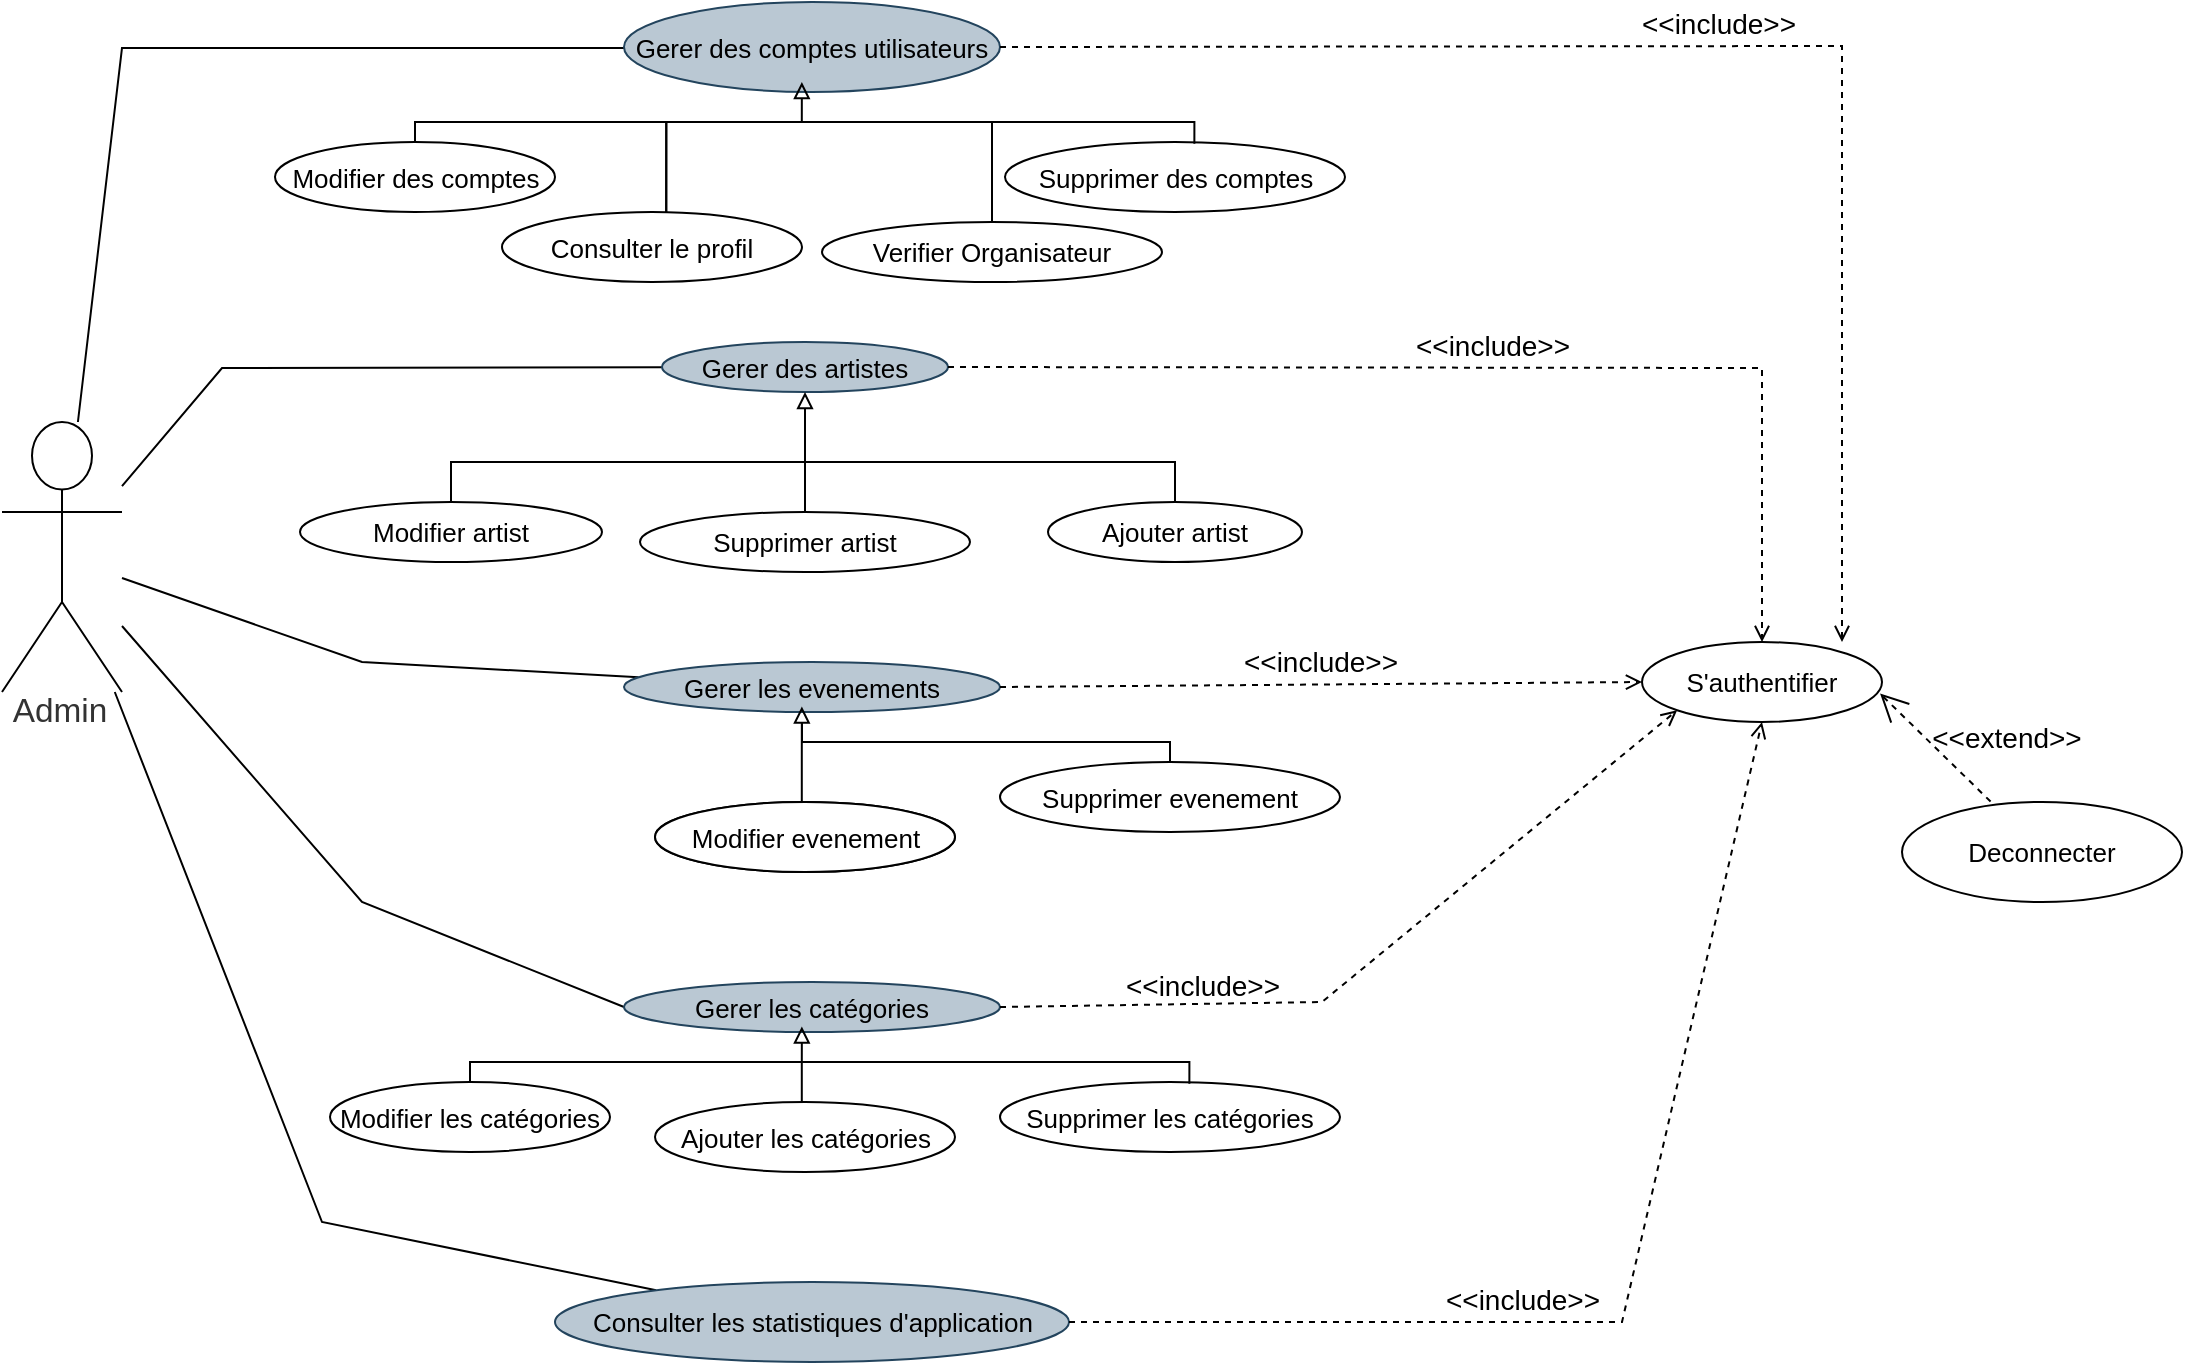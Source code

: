 <mxfile version="21.0.2" type="github">
  <diagram name="Page-1" id="7BaUvszCBu6dx5qAS3bt">
    <mxGraphModel dx="1222" dy="631" grid="1" gridSize="10" guides="1" tooltips="1" connect="1" arrows="1" fold="1" page="1" pageScale="1" pageWidth="1169" pageHeight="827" math="0" shadow="0">
      <root>
        <mxCell id="0" />
        <mxCell id="1" parent="0" />
        <mxCell id="U9_1Y7d2OegKnLiAlMFN-22" style="edgeStyle=none;rounded=0;orthogonalLoop=1;jettySize=auto;html=1;fontSize=14;endArrow=none;endFill=0;" parent="1" source="at9j3Gz7QIBB9mjerq5c-3" edge="1">
          <mxGeometry relative="1" as="geometry">
            <mxPoint x="360" y="103" as="targetPoint" />
            <Array as="points">
              <mxPoint x="100" y="103" />
            </Array>
          </mxGeometry>
        </mxCell>
        <mxCell id="at9j3Gz7QIBB9mjerq5c-3" value="Admin" style="html=1;overflow=block;blockSpacing=1;shape=umlActor;labelPosition=center;verticalLabelPosition=bottom;verticalAlign=top;whiteSpace=nowrap;fontSize=16.7;fontColor=#333333;align=center;spacing=0;strokeColor=#000000;strokeOpacity=100;rounded=1;absoluteArcSize=1;arcSize=9;strokeWidth=1;lucidId=TCmtfz8hAuSR;" parent="1" vertex="1">
          <mxGeometry x="40" y="290" width="60" height="135" as="geometry" />
        </mxCell>
        <mxCell id="at9j3Gz7QIBB9mjerq5c-4" value="Gerer des comptes utilisateurs" style="html=1;overflow=block;blockSpacing=1;whiteSpace=wrap;ellipse;fontSize=13;spacing=3.8;strokeColor=#23445d;strokeOpacity=100;rounded=1;absoluteArcSize=1;arcSize=9;strokeWidth=1;lucidId=2CmtHglSXUaJ;fillColor=#bac8d3;" parent="1" vertex="1">
          <mxGeometry x="351" y="80" width="188" height="45" as="geometry" />
        </mxCell>
        <mxCell id="U9_1Y7d2OegKnLiAlMFN-26" style="edgeStyle=none;rounded=0;orthogonalLoop=1;jettySize=auto;html=1;fontSize=14;endArrow=none;endFill=0;" parent="1" source="at9j3Gz7QIBB9mjerq5c-6" target="at9j3Gz7QIBB9mjerq5c-3" edge="1">
          <mxGeometry relative="1" as="geometry">
            <Array as="points">
              <mxPoint x="200" y="690" />
            </Array>
          </mxGeometry>
        </mxCell>
        <mxCell id="at9j3Gz7QIBB9mjerq5c-6" value="Consulter les  statistiques d&#39;application" style="html=1;overflow=block;blockSpacing=1;whiteSpace=wrap;ellipse;fontSize=13;spacing=3.8;strokeColor=#23445d;strokeOpacity=100;rounded=1;absoluteArcSize=1;arcSize=9;strokeWidth=1;lucidId=4Cmtud14x5Y7;fillColor=#bac8d3;" parent="1" vertex="1">
          <mxGeometry x="316.5" y="720" width="257" height="40" as="geometry" />
        </mxCell>
        <mxCell id="U9_1Y7d2OegKnLiAlMFN-20" style="edgeStyle=orthogonalEdgeStyle;rounded=0;orthogonalLoop=1;jettySize=auto;html=1;fontSize=14;endArrow=none;endFill=0;entryX=0.547;entryY=0.008;entryDx=0;entryDy=0;entryPerimeter=0;" parent="1" source="at9j3Gz7QIBB9mjerq5c-8" target="at9j3Gz7QIBB9mjerq5c-14" edge="1">
          <mxGeometry relative="1" as="geometry">
            <mxPoint x="370" y="170" as="targetPoint" />
            <Array as="points">
              <mxPoint x="535" y="140" />
              <mxPoint x="372" y="140" />
            </Array>
          </mxGeometry>
        </mxCell>
        <mxCell id="at9j3Gz7QIBB9mjerq5c-8" value="Verifier Organisateur" style="html=1;overflow=block;blockSpacing=1;whiteSpace=wrap;ellipse;fontSize=13;spacing=3.8;strokeColor=#000000;strokeOpacity=100;rounded=1;absoluteArcSize=1;arcSize=9;strokeWidth=1;lucidId=6CmtnAD3XU6T;" parent="1" vertex="1">
          <mxGeometry x="450" y="190" width="170" height="30" as="geometry" />
        </mxCell>
        <mxCell id="U9_1Y7d2OegKnLiAlMFN-23" style="edgeStyle=none;rounded=0;orthogonalLoop=1;jettySize=auto;html=1;fontSize=14;endArrow=none;endFill=0;" parent="1" source="at9j3Gz7QIBB9mjerq5c-10" target="at9j3Gz7QIBB9mjerq5c-3" edge="1">
          <mxGeometry relative="1" as="geometry">
            <Array as="points">
              <mxPoint x="150" y="263" />
            </Array>
          </mxGeometry>
        </mxCell>
        <mxCell id="at9j3Gz7QIBB9mjerq5c-10" value="Gerer des artistes" style="html=1;overflow=block;blockSpacing=1;whiteSpace=wrap;ellipse;fontSize=13;spacing=3.8;strokeColor=#23445d;strokeOpacity=100;rounded=1;absoluteArcSize=1;arcSize=9;strokeWidth=1;lucidId=9Cmt3dIYTxuM;fillColor=#bac8d3;" parent="1" vertex="1">
          <mxGeometry x="370" y="250" width="143" height="25" as="geometry" />
        </mxCell>
        <mxCell id="at9j3Gz7QIBB9mjerq5c-12" value="Supprimer des comptes" style="html=1;overflow=block;blockSpacing=1;whiteSpace=wrap;ellipse;fontSize=13;spacing=3.8;strokeColor=#000000;strokeOpacity=100;rounded=1;absoluteArcSize=1;arcSize=9;strokeWidth=1;lucidId=UEmtKaLi1W1V;" parent="1" vertex="1">
          <mxGeometry x="541.5" y="150" width="170" height="35" as="geometry" />
        </mxCell>
        <mxCell id="U9_1Y7d2OegKnLiAlMFN-2" style="edgeStyle=orthogonalEdgeStyle;rounded=0;orthogonalLoop=1;jettySize=auto;html=1;entryX=0.473;entryY=0.889;entryDx=0;entryDy=0;entryPerimeter=0;fontSize=14;endArrow=block;endFill=0;exitX=0.548;exitY=0.042;exitDx=0;exitDy=0;exitPerimeter=0;" parent="1" source="at9j3Gz7QIBB9mjerq5c-14" target="at9j3Gz7QIBB9mjerq5c-4" edge="1">
          <mxGeometry relative="1" as="geometry">
            <Array as="points">
              <mxPoint x="372" y="140" />
              <mxPoint x="440" y="140" />
            </Array>
          </mxGeometry>
        </mxCell>
        <mxCell id="at9j3Gz7QIBB9mjerq5c-14" value="Consulter le profil" style="html=1;overflow=block;blockSpacing=1;whiteSpace=wrap;ellipse;fontSize=13;spacing=3.8;strokeColor=#000000;strokeOpacity=100;rounded=1;absoluteArcSize=1;arcSize=9;strokeWidth=1;lucidId=9EmtDgn2g~nr;" parent="1" vertex="1">
          <mxGeometry x="290" y="185" width="150" height="35" as="geometry" />
        </mxCell>
        <mxCell id="at9j3Gz7QIBB9mjerq5c-16" value="Modifier des comptes" style="html=1;overflow=block;blockSpacing=1;whiteSpace=wrap;ellipse;fontSize=13;spacing=3.8;strokeColor=#000000;strokeOpacity=100;rounded=1;absoluteArcSize=1;arcSize=9;strokeWidth=1;lucidId=lFmtOqZzf6Zj;" parent="1" vertex="1">
          <mxGeometry x="176.5" y="150" width="140" height="35" as="geometry" />
        </mxCell>
        <mxCell id="at9j3Gz7QIBB9mjerq5c-18" value="Ajouter artist" style="html=1;overflow=block;blockSpacing=1;whiteSpace=wrap;ellipse;fontSize=13;spacing=3.8;strokeColor=#000000;strokeOpacity=100;rounded=1;absoluteArcSize=1;arcSize=9;strokeWidth=1;lucidId=9Cmt3dIYTxuM;" parent="1" vertex="1">
          <mxGeometry x="563" y="330" width="127" height="30" as="geometry" />
        </mxCell>
        <mxCell id="at9j3Gz7QIBB9mjerq5c-19" style="edgeStyle=none;rounded=0;orthogonalLoop=1;jettySize=auto;html=1;exitX=0.5;exitY=0;exitDx=0;exitDy=0;entryX=0.5;entryY=1;entryDx=0;entryDy=0;fontSize=14;endArrow=block;endFill=0;strokeColor=#000000;strokeWidth=1;" parent="1" source="at9j3Gz7QIBB9mjerq5c-20" target="at9j3Gz7QIBB9mjerq5c-10" edge="1">
          <mxGeometry relative="1" as="geometry" />
        </mxCell>
        <mxCell id="at9j3Gz7QIBB9mjerq5c-20" value="Supprimer artist" style="html=1;overflow=block;blockSpacing=1;whiteSpace=wrap;ellipse;fontSize=13;spacing=3.8;strokeColor=#000000;strokeOpacity=100;rounded=1;absoluteArcSize=1;arcSize=9;strokeWidth=1;lucidId=9Cmt3dIYTxuM;" parent="1" vertex="1">
          <mxGeometry x="359" y="335" width="165" height="30" as="geometry" />
        </mxCell>
        <mxCell id="at9j3Gz7QIBB9mjerq5c-31" style="edgeStyle=orthogonalEdgeStyle;rounded=0;orthogonalLoop=1;jettySize=auto;html=1;exitX=0.5;exitY=0;exitDx=0;exitDy=0;entryX=0.5;entryY=0;entryDx=0;entryDy=0;strokeColor=#000000;strokeWidth=1;endArrow=none;endFill=0;" parent="1" source="at9j3Gz7QIBB9mjerq5c-22" target="at9j3Gz7QIBB9mjerq5c-18" edge="1">
          <mxGeometry relative="1" as="geometry" />
        </mxCell>
        <mxCell id="at9j3Gz7QIBB9mjerq5c-22" value="Modifier artist" style="html=1;overflow=block;blockSpacing=1;whiteSpace=wrap;ellipse;fontSize=13;spacing=3.8;strokeColor=#000000;strokeOpacity=100;rounded=1;absoluteArcSize=1;arcSize=9;strokeWidth=1;lucidId=9Cmt3dIYTxuM;" parent="1" vertex="1">
          <mxGeometry x="189" y="330" width="151" height="30" as="geometry" />
        </mxCell>
        <mxCell id="at9j3Gz7QIBB9mjerq5c-23" value="S&#39;authentifier" style="html=1;overflow=block;blockSpacing=1;whiteSpace=wrap;ellipse;fontSize=13;spacing=3.8;strokeColor=#000000;strokeOpacity=100;rounded=1;absoluteArcSize=1;arcSize=9;strokeWidth=1;lucidId=XvitAHHM73nt;" parent="1" vertex="1">
          <mxGeometry x="860" y="400" width="120" height="40" as="geometry" />
        </mxCell>
        <mxCell id="at9j3Gz7QIBB9mjerq5c-24" value="Deconnecter" style="html=1;overflow=block;blockSpacing=1;whiteSpace=wrap;ellipse;fontSize=13;spacing=3.8;strokeColor=#000000;strokeOpacity=100;rounded=1;absoluteArcSize=1;arcSize=9;strokeWidth=1;lucidId=XvitmW9DInrr;" parent="1" vertex="1">
          <mxGeometry x="990" y="480" width="140" height="50" as="geometry" />
        </mxCell>
        <mxCell id="U9_1Y7d2OegKnLiAlMFN-1" style="edgeStyle=orthogonalEdgeStyle;rounded=0;orthogonalLoop=1;jettySize=auto;html=1;entryX=0.557;entryY=0.024;entryDx=0;entryDy=0;strokeColor=#000000;strokeWidth=1;endArrow=none;endFill=0;entryPerimeter=0;exitX=0.5;exitY=0;exitDx=0;exitDy=0;" parent="1" source="at9j3Gz7QIBB9mjerq5c-16" target="at9j3Gz7QIBB9mjerq5c-12" edge="1">
          <mxGeometry relative="1" as="geometry">
            <mxPoint x="270" y="125" as="sourcePoint" />
            <mxPoint x="632.0" y="125.0" as="targetPoint" />
            <Array as="points">
              <mxPoint x="274" y="140" />
              <mxPoint x="634" y="140" />
            </Array>
          </mxGeometry>
        </mxCell>
        <mxCell id="U9_1Y7d2OegKnLiAlMFN-24" style="edgeStyle=none;rounded=0;orthogonalLoop=1;jettySize=auto;html=1;fontSize=14;endArrow=none;endFill=0;" parent="1" source="U9_1Y7d2OegKnLiAlMFN-4" target="at9j3Gz7QIBB9mjerq5c-3" edge="1">
          <mxGeometry relative="1" as="geometry">
            <Array as="points">
              <mxPoint x="220" y="410" />
            </Array>
          </mxGeometry>
        </mxCell>
        <mxCell id="U9_1Y7d2OegKnLiAlMFN-4" value="&lt;div&gt;Gerer les evenements&lt;/div&gt;" style="html=1;overflow=block;blockSpacing=1;whiteSpace=wrap;ellipse;fontSize=13;spacing=3.8;strokeColor=#23445d;strokeOpacity=100;rounded=1;absoluteArcSize=1;arcSize=9;strokeWidth=1;lucidId=2CmtHglSXUaJ;fillColor=#bac8d3;" parent="1" vertex="1">
          <mxGeometry x="351" y="410" width="188" height="25" as="geometry" />
        </mxCell>
        <mxCell id="67FvCQ2vxUazK2SPSbp2-1" style="edgeStyle=orthogonalEdgeStyle;rounded=0;orthogonalLoop=1;jettySize=auto;html=1;endArrow=none;endFill=0;" edge="1" parent="1" source="U9_1Y7d2OegKnLiAlMFN-5">
          <mxGeometry relative="1" as="geometry">
            <mxPoint x="440" y="440" as="targetPoint" />
            <Array as="points">
              <mxPoint x="624" y="450" />
              <mxPoint x="440" y="450" />
            </Array>
          </mxGeometry>
        </mxCell>
        <mxCell id="U9_1Y7d2OegKnLiAlMFN-5" value="Supprimer evenement" style="html=1;overflow=block;blockSpacing=1;whiteSpace=wrap;ellipse;fontSize=13;spacing=3.8;strokeColor=#000000;strokeOpacity=100;rounded=1;absoluteArcSize=1;arcSize=9;strokeWidth=1;lucidId=UEmtKaLi1W1V;" parent="1" vertex="1">
          <mxGeometry x="539" y="460" width="170" height="35" as="geometry" />
        </mxCell>
        <mxCell id="U9_1Y7d2OegKnLiAlMFN-6" style="edgeStyle=orthogonalEdgeStyle;rounded=0;orthogonalLoop=1;jettySize=auto;html=1;entryX=0.473;entryY=0.889;entryDx=0;entryDy=0;entryPerimeter=0;fontSize=14;endArrow=block;endFill=0;" parent="1" source="U9_1Y7d2OegKnLiAlMFN-7" target="U9_1Y7d2OegKnLiAlMFN-4" edge="1">
          <mxGeometry relative="1" as="geometry">
            <Array as="points">
              <mxPoint x="440" y="457" />
            </Array>
          </mxGeometry>
        </mxCell>
        <mxCell id="U9_1Y7d2OegKnLiAlMFN-7" value="Consulter le profil" style="html=1;overflow=block;blockSpacing=1;whiteSpace=wrap;ellipse;fontSize=13;spacing=3.8;strokeColor=#000000;strokeOpacity=100;rounded=1;absoluteArcSize=1;arcSize=9;strokeWidth=1;lucidId=9EmtDgn2g~nr;" parent="1" vertex="1">
          <mxGeometry x="366.5" y="480" width="150" height="35" as="geometry" />
        </mxCell>
        <mxCell id="U9_1Y7d2OegKnLiAlMFN-10" value="Modifier evenement" style="html=1;overflow=block;blockSpacing=1;whiteSpace=wrap;ellipse;fontSize=13;spacing=3.8;strokeColor=#000000;strokeOpacity=100;rounded=1;absoluteArcSize=1;arcSize=9;strokeWidth=1;lucidId=9EmtDgn2g~nr;" parent="1" vertex="1">
          <mxGeometry x="366.5" y="480" width="150" height="35" as="geometry" />
        </mxCell>
        <mxCell id="U9_1Y7d2OegKnLiAlMFN-25" style="edgeStyle=none;rounded=0;orthogonalLoop=1;jettySize=auto;html=1;exitX=0;exitY=0.5;exitDx=0;exitDy=0;fontSize=14;endArrow=none;endFill=0;" parent="1" source="U9_1Y7d2OegKnLiAlMFN-11" target="at9j3Gz7QIBB9mjerq5c-3" edge="1">
          <mxGeometry relative="1" as="geometry">
            <Array as="points">
              <mxPoint x="220" y="530" />
            </Array>
          </mxGeometry>
        </mxCell>
        <mxCell id="U9_1Y7d2OegKnLiAlMFN-11" value="&lt;div&gt;Gerer les catégories&lt;/div&gt;" style="html=1;overflow=block;blockSpacing=1;whiteSpace=wrap;ellipse;fontSize=13;spacing=3.8;strokeColor=#23445d;strokeOpacity=100;rounded=1;absoluteArcSize=1;arcSize=9;strokeWidth=1;lucidId=2CmtHglSXUaJ;fillColor=#bac8d3;" parent="1" vertex="1">
          <mxGeometry x="351" y="570" width="188" height="25" as="geometry" />
        </mxCell>
        <mxCell id="U9_1Y7d2OegKnLiAlMFN-12" value="Supprimer les catégories" style="html=1;overflow=block;blockSpacing=1;whiteSpace=wrap;ellipse;fontSize=13;spacing=3.8;strokeColor=#000000;strokeOpacity=100;rounded=1;absoluteArcSize=1;arcSize=9;strokeWidth=1;lucidId=UEmtKaLi1W1V;" parent="1" vertex="1">
          <mxGeometry x="539" y="620" width="170" height="35" as="geometry" />
        </mxCell>
        <mxCell id="U9_1Y7d2OegKnLiAlMFN-13" style="edgeStyle=orthogonalEdgeStyle;rounded=0;orthogonalLoop=1;jettySize=auto;html=1;entryX=0.473;entryY=0.889;entryDx=0;entryDy=0;entryPerimeter=0;fontSize=14;endArrow=block;endFill=0;startArrow=none;" parent="1" source="U9_1Y7d2OegKnLiAlMFN-17" target="U9_1Y7d2OegKnLiAlMFN-11" edge="1">
          <mxGeometry relative="1" as="geometry">
            <Array as="points">
              <mxPoint x="440" y="610" />
            </Array>
          </mxGeometry>
        </mxCell>
        <mxCell id="U9_1Y7d2OegKnLiAlMFN-15" value="Modifier les catégories" style="html=1;overflow=block;blockSpacing=1;whiteSpace=wrap;ellipse;fontSize=13;spacing=3.8;strokeColor=#000000;strokeOpacity=100;rounded=1;absoluteArcSize=1;arcSize=9;strokeWidth=1;lucidId=lFmtOqZzf6Zj;" parent="1" vertex="1">
          <mxGeometry x="204" y="620" width="140" height="35" as="geometry" />
        </mxCell>
        <mxCell id="U9_1Y7d2OegKnLiAlMFN-16" style="edgeStyle=orthogonalEdgeStyle;rounded=0;orthogonalLoop=1;jettySize=auto;html=1;entryX=0.557;entryY=0.024;entryDx=0;entryDy=0;strokeColor=#000000;strokeWidth=1;endArrow=none;endFill=0;entryPerimeter=0;exitX=0.5;exitY=0;exitDx=0;exitDy=0;" parent="1" source="U9_1Y7d2OegKnLiAlMFN-15" target="U9_1Y7d2OegKnLiAlMFN-12" edge="1">
          <mxGeometry relative="1" as="geometry">
            <mxPoint x="270" y="595" as="sourcePoint" />
            <mxPoint x="632.0" y="595.0" as="targetPoint" />
            <Array as="points">
              <mxPoint x="274" y="610" />
              <mxPoint x="634" y="610" />
            </Array>
          </mxGeometry>
        </mxCell>
        <mxCell id="U9_1Y7d2OegKnLiAlMFN-17" value="Ajouter les catégories" style="html=1;overflow=block;blockSpacing=1;whiteSpace=wrap;ellipse;fontSize=13;spacing=3.8;strokeColor=#000000;strokeOpacity=100;rounded=1;absoluteArcSize=1;arcSize=9;strokeWidth=1;lucidId=9EmtDgn2g~nr;" parent="1" vertex="1">
          <mxGeometry x="366.5" y="630" width="150" height="35" as="geometry" />
        </mxCell>
        <mxCell id="U9_1Y7d2OegKnLiAlMFN-27" value="&amp;lt;&amp;lt;include&amp;gt;&amp;gt;" style="html=1;verticalAlign=bottom;labelBackgroundColor=none;endArrow=open;endFill=0;dashed=1;rounded=0;fontSize=14;exitX=1;exitY=0.5;exitDx=0;exitDy=0;" parent="1" source="at9j3Gz7QIBB9mjerq5c-4" edge="1">
          <mxGeometry width="160" relative="1" as="geometry">
            <mxPoint x="510" y="350" as="sourcePoint" />
            <mxPoint x="960" y="400" as="targetPoint" />
            <Array as="points">
              <mxPoint x="960" y="102" />
            </Array>
          </mxGeometry>
        </mxCell>
        <mxCell id="U9_1Y7d2OegKnLiAlMFN-28" value="&amp;lt;&amp;lt;include&amp;gt;&amp;gt;" style="html=1;verticalAlign=bottom;labelBackgroundColor=none;endArrow=open;endFill=0;dashed=1;rounded=0;fontSize=14;exitX=1;exitY=0.5;exitDx=0;exitDy=0;entryX=0.5;entryY=0;entryDx=0;entryDy=0;" parent="1" source="at9j3Gz7QIBB9mjerq5c-10" target="at9j3Gz7QIBB9mjerq5c-23" edge="1">
          <mxGeometry width="160" relative="1" as="geometry">
            <mxPoint x="510" y="350" as="sourcePoint" />
            <mxPoint x="670" y="350" as="targetPoint" />
            <Array as="points">
              <mxPoint x="920" y="263" />
            </Array>
          </mxGeometry>
        </mxCell>
        <mxCell id="U9_1Y7d2OegKnLiAlMFN-29" value="&amp;lt;&amp;lt;include&amp;gt;&amp;gt;" style="html=1;verticalAlign=bottom;labelBackgroundColor=none;endArrow=open;endFill=0;dashed=1;rounded=0;fontSize=14;exitX=1;exitY=0.5;exitDx=0;exitDy=0;entryX=0;entryY=0.5;entryDx=0;entryDy=0;" parent="1" source="U9_1Y7d2OegKnLiAlMFN-4" target="at9j3Gz7QIBB9mjerq5c-23" edge="1">
          <mxGeometry width="160" relative="1" as="geometry">
            <mxPoint x="510" y="540" as="sourcePoint" />
            <mxPoint x="670" y="540" as="targetPoint" />
          </mxGeometry>
        </mxCell>
        <mxCell id="U9_1Y7d2OegKnLiAlMFN-30" value="&amp;lt;&amp;lt;include&amp;gt;&amp;gt;" style="html=1;verticalAlign=bottom;labelBackgroundColor=none;endArrow=open;endFill=0;dashed=1;rounded=0;fontSize=14;entryX=0;entryY=1;entryDx=0;entryDy=0;exitX=1;exitY=0.5;exitDx=0;exitDy=0;" parent="1" source="U9_1Y7d2OegKnLiAlMFN-11" target="at9j3Gz7QIBB9mjerq5c-23" edge="1">
          <mxGeometry x="-0.483" y="-2" width="160" relative="1" as="geometry">
            <mxPoint x="510" y="540" as="sourcePoint" />
            <mxPoint x="670" y="540" as="targetPoint" />
            <Array as="points">
              <mxPoint x="700" y="580" />
            </Array>
            <mxPoint as="offset" />
          </mxGeometry>
        </mxCell>
        <mxCell id="U9_1Y7d2OegKnLiAlMFN-31" value="&amp;lt;&amp;lt;include&amp;gt;&amp;gt;" style="html=1;verticalAlign=bottom;labelBackgroundColor=none;endArrow=open;endFill=0;dashed=1;rounded=0;fontSize=14;entryX=0.5;entryY=1;entryDx=0;entryDy=0;exitX=1;exitY=0.5;exitDx=0;exitDy=0;" parent="1" source="at9j3Gz7QIBB9mjerq5c-6" target="at9j3Gz7QIBB9mjerq5c-23" edge="1">
          <mxGeometry x="-0.225" width="160" relative="1" as="geometry">
            <mxPoint x="510" y="630" as="sourcePoint" />
            <mxPoint x="670" y="630" as="targetPoint" />
            <Array as="points">
              <mxPoint x="850" y="740" />
            </Array>
            <mxPoint as="offset" />
          </mxGeometry>
        </mxCell>
        <mxCell id="U9_1Y7d2OegKnLiAlMFN-32" value="&amp;lt;&amp;lt;extend&amp;gt;&amp;gt;" style="edgeStyle=none;html=1;startArrow=open;endArrow=none;startSize=12;verticalAlign=bottom;dashed=1;labelBackgroundColor=none;rounded=0;fontSize=14;exitX=0.992;exitY=0.645;exitDx=0;exitDy=0;exitPerimeter=0;" parent="1" source="at9j3Gz7QIBB9mjerq5c-23" target="at9j3Gz7QIBB9mjerq5c-24" edge="1">
          <mxGeometry x="0.709" y="20" width="160" relative="1" as="geometry">
            <mxPoint x="850" y="460" as="sourcePoint" />
            <mxPoint x="1010" y="460" as="targetPoint" />
            <mxPoint as="offset" />
          </mxGeometry>
        </mxCell>
      </root>
    </mxGraphModel>
  </diagram>
</mxfile>
